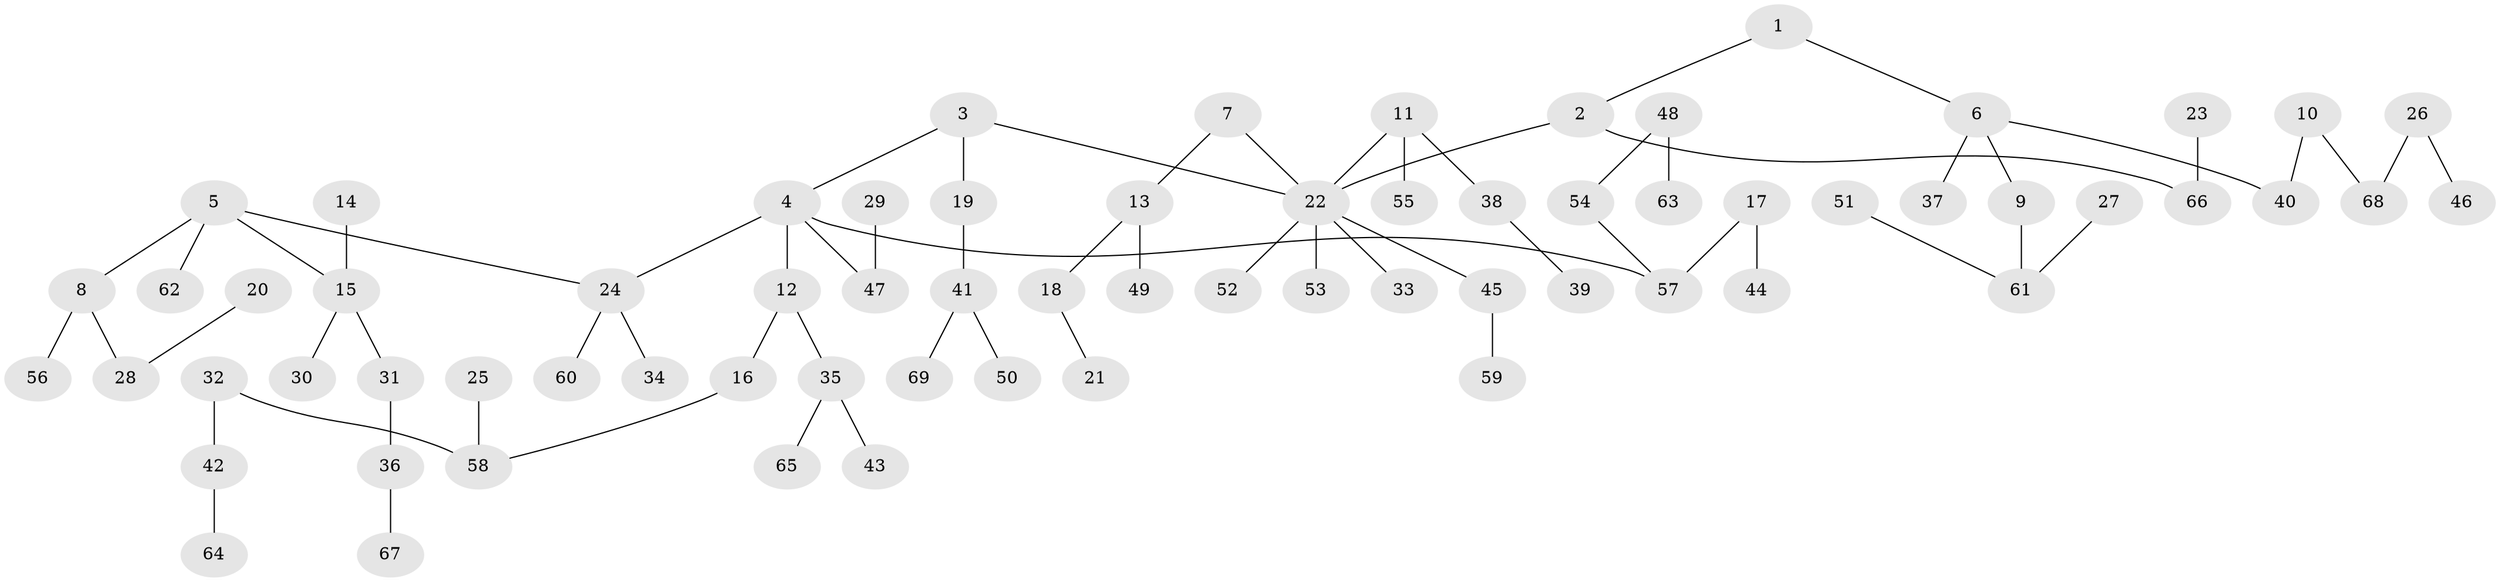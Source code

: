 // original degree distribution, {2: 0.22448979591836735, 3: 0.1836734693877551, 9: 0.01020408163265306, 5: 0.030612244897959183, 4: 0.061224489795918366, 1: 0.4897959183673469}
// Generated by graph-tools (version 1.1) at 2025/37/03/04/25 23:37:16]
// undirected, 69 vertices, 68 edges
graph export_dot {
  node [color=gray90,style=filled];
  1;
  2;
  3;
  4;
  5;
  6;
  7;
  8;
  9;
  10;
  11;
  12;
  13;
  14;
  15;
  16;
  17;
  18;
  19;
  20;
  21;
  22;
  23;
  24;
  25;
  26;
  27;
  28;
  29;
  30;
  31;
  32;
  33;
  34;
  35;
  36;
  37;
  38;
  39;
  40;
  41;
  42;
  43;
  44;
  45;
  46;
  47;
  48;
  49;
  50;
  51;
  52;
  53;
  54;
  55;
  56;
  57;
  58;
  59;
  60;
  61;
  62;
  63;
  64;
  65;
  66;
  67;
  68;
  69;
  1 -- 2 [weight=1.0];
  1 -- 6 [weight=1.0];
  2 -- 22 [weight=1.0];
  2 -- 66 [weight=1.0];
  3 -- 4 [weight=1.0];
  3 -- 19 [weight=1.0];
  3 -- 22 [weight=1.0];
  4 -- 12 [weight=1.0];
  4 -- 24 [weight=1.0];
  4 -- 47 [weight=1.0];
  4 -- 57 [weight=1.0];
  5 -- 8 [weight=1.0];
  5 -- 15 [weight=1.0];
  5 -- 24 [weight=1.0];
  5 -- 62 [weight=1.0];
  6 -- 9 [weight=1.0];
  6 -- 37 [weight=1.0];
  6 -- 40 [weight=1.0];
  7 -- 13 [weight=1.0];
  7 -- 22 [weight=1.0];
  8 -- 28 [weight=1.0];
  8 -- 56 [weight=1.0];
  9 -- 61 [weight=1.0];
  10 -- 40 [weight=1.0];
  10 -- 68 [weight=1.0];
  11 -- 22 [weight=1.0];
  11 -- 38 [weight=1.0];
  11 -- 55 [weight=1.0];
  12 -- 16 [weight=1.0];
  12 -- 35 [weight=1.0];
  13 -- 18 [weight=1.0];
  13 -- 49 [weight=1.0];
  14 -- 15 [weight=1.0];
  15 -- 30 [weight=1.0];
  15 -- 31 [weight=1.0];
  16 -- 58 [weight=1.0];
  17 -- 44 [weight=1.0];
  17 -- 57 [weight=1.0];
  18 -- 21 [weight=1.0];
  19 -- 41 [weight=1.0];
  20 -- 28 [weight=1.0];
  22 -- 33 [weight=1.0];
  22 -- 45 [weight=1.0];
  22 -- 52 [weight=1.0];
  22 -- 53 [weight=1.0];
  23 -- 66 [weight=1.0];
  24 -- 34 [weight=1.0];
  24 -- 60 [weight=1.0];
  25 -- 58 [weight=1.0];
  26 -- 46 [weight=1.0];
  26 -- 68 [weight=1.0];
  27 -- 61 [weight=1.0];
  29 -- 47 [weight=1.0];
  31 -- 36 [weight=1.0];
  32 -- 42 [weight=1.0];
  32 -- 58 [weight=1.0];
  35 -- 43 [weight=1.0];
  35 -- 65 [weight=1.0];
  36 -- 67 [weight=1.0];
  38 -- 39 [weight=1.0];
  41 -- 50 [weight=1.0];
  41 -- 69 [weight=1.0];
  42 -- 64 [weight=1.0];
  45 -- 59 [weight=1.0];
  48 -- 54 [weight=1.0];
  48 -- 63 [weight=1.0];
  51 -- 61 [weight=1.0];
  54 -- 57 [weight=1.0];
}
